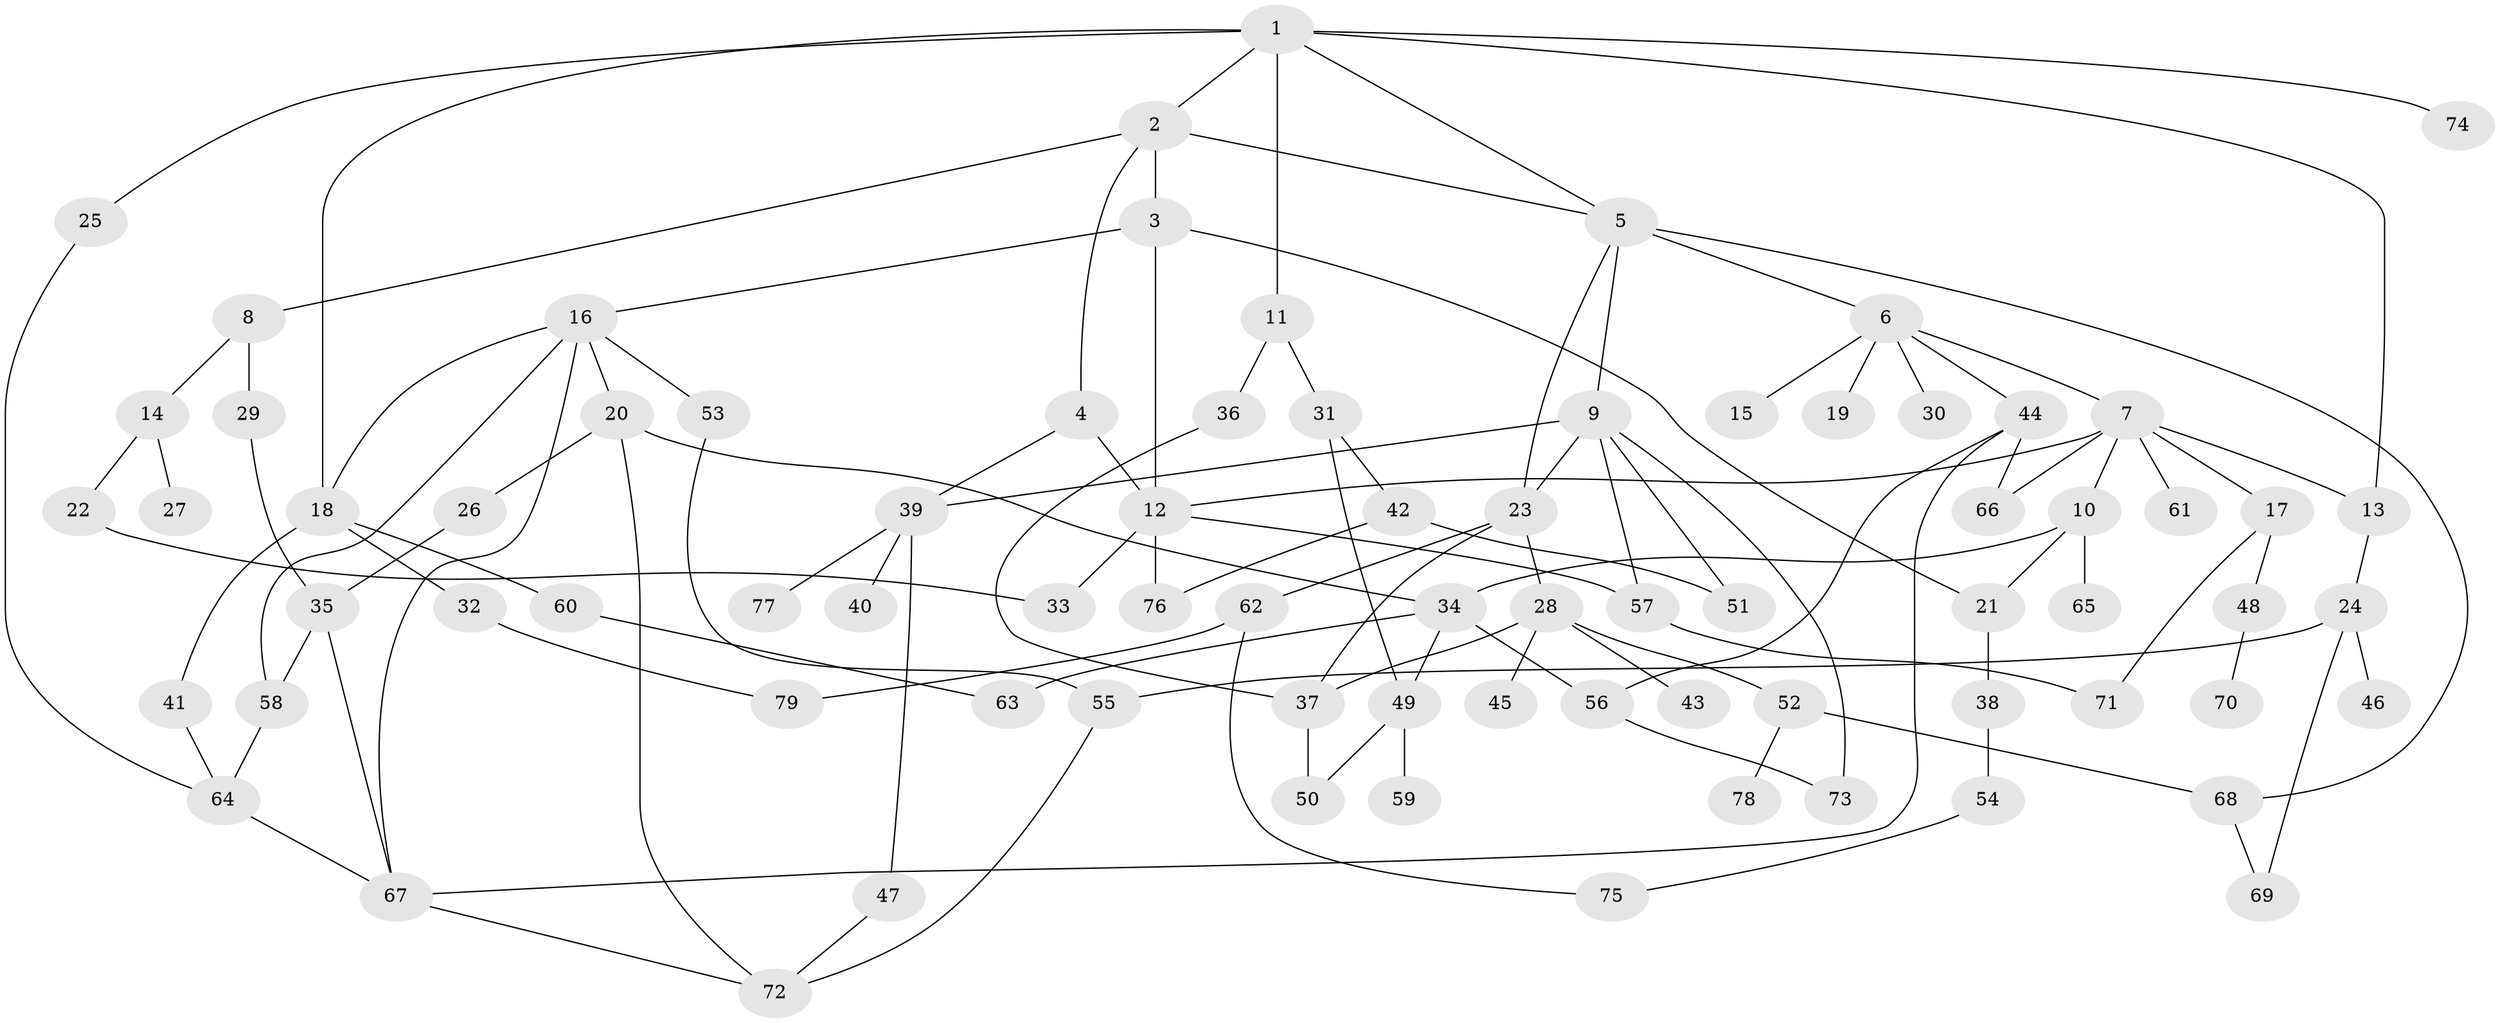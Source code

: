 // coarse degree distribution, {15: 0.03225806451612903, 8: 0.03225806451612903, 5: 0.06451612903225806, 6: 0.06451612903225806, 7: 0.03225806451612903, 3: 0.1935483870967742, 10: 0.03225806451612903, 1: 0.2903225806451613, 9: 0.03225806451612903, 2: 0.16129032258064516, 4: 0.06451612903225806}
// Generated by graph-tools (version 1.1) at 2025/17/03/04/25 18:17:09]
// undirected, 79 vertices, 115 edges
graph export_dot {
graph [start="1"]
  node [color=gray90,style=filled];
  1;
  2;
  3;
  4;
  5;
  6;
  7;
  8;
  9;
  10;
  11;
  12;
  13;
  14;
  15;
  16;
  17;
  18;
  19;
  20;
  21;
  22;
  23;
  24;
  25;
  26;
  27;
  28;
  29;
  30;
  31;
  32;
  33;
  34;
  35;
  36;
  37;
  38;
  39;
  40;
  41;
  42;
  43;
  44;
  45;
  46;
  47;
  48;
  49;
  50;
  51;
  52;
  53;
  54;
  55;
  56;
  57;
  58;
  59;
  60;
  61;
  62;
  63;
  64;
  65;
  66;
  67;
  68;
  69;
  70;
  71;
  72;
  73;
  74;
  75;
  76;
  77;
  78;
  79;
  1 -- 2;
  1 -- 11;
  1 -- 18;
  1 -- 25;
  1 -- 74;
  1 -- 13;
  1 -- 5;
  2 -- 3;
  2 -- 4;
  2 -- 5;
  2 -- 8;
  3 -- 12;
  3 -- 16;
  3 -- 21;
  4 -- 39;
  4 -- 12;
  5 -- 6;
  5 -- 9;
  5 -- 23;
  5 -- 68;
  6 -- 7;
  6 -- 15;
  6 -- 19;
  6 -- 30;
  6 -- 44;
  7 -- 10;
  7 -- 13;
  7 -- 17;
  7 -- 61;
  7 -- 66;
  7 -- 12;
  8 -- 14;
  8 -- 29;
  9 -- 73;
  9 -- 23;
  9 -- 57;
  9 -- 51;
  9 -- 39;
  10 -- 65;
  10 -- 21;
  10 -- 34;
  11 -- 31;
  11 -- 36;
  12 -- 57;
  12 -- 76;
  12 -- 33;
  13 -- 24;
  14 -- 22;
  14 -- 27;
  16 -- 20;
  16 -- 53;
  16 -- 58;
  16 -- 18;
  16 -- 67;
  17 -- 48;
  17 -- 71;
  18 -- 32;
  18 -- 41;
  18 -- 60;
  20 -- 26;
  20 -- 34;
  20 -- 72;
  21 -- 38;
  22 -- 33;
  23 -- 28;
  23 -- 37;
  23 -- 62;
  24 -- 46;
  24 -- 55;
  24 -- 69;
  25 -- 64;
  26 -- 35;
  28 -- 43;
  28 -- 45;
  28 -- 52;
  28 -- 37;
  29 -- 35;
  31 -- 42;
  31 -- 49;
  32 -- 79;
  34 -- 56;
  34 -- 63;
  34 -- 49;
  35 -- 58;
  35 -- 67;
  36 -- 37;
  37 -- 50;
  38 -- 54;
  39 -- 40;
  39 -- 47;
  39 -- 77;
  41 -- 64;
  42 -- 51;
  42 -- 76;
  44 -- 67;
  44 -- 56;
  44 -- 66;
  47 -- 72;
  48 -- 70;
  49 -- 59;
  49 -- 50;
  52 -- 78;
  52 -- 68;
  53 -- 55;
  54 -- 75;
  55 -- 72;
  56 -- 73;
  57 -- 71;
  58 -- 64;
  60 -- 63;
  62 -- 75;
  62 -- 79;
  64 -- 67;
  67 -- 72;
  68 -- 69;
}
